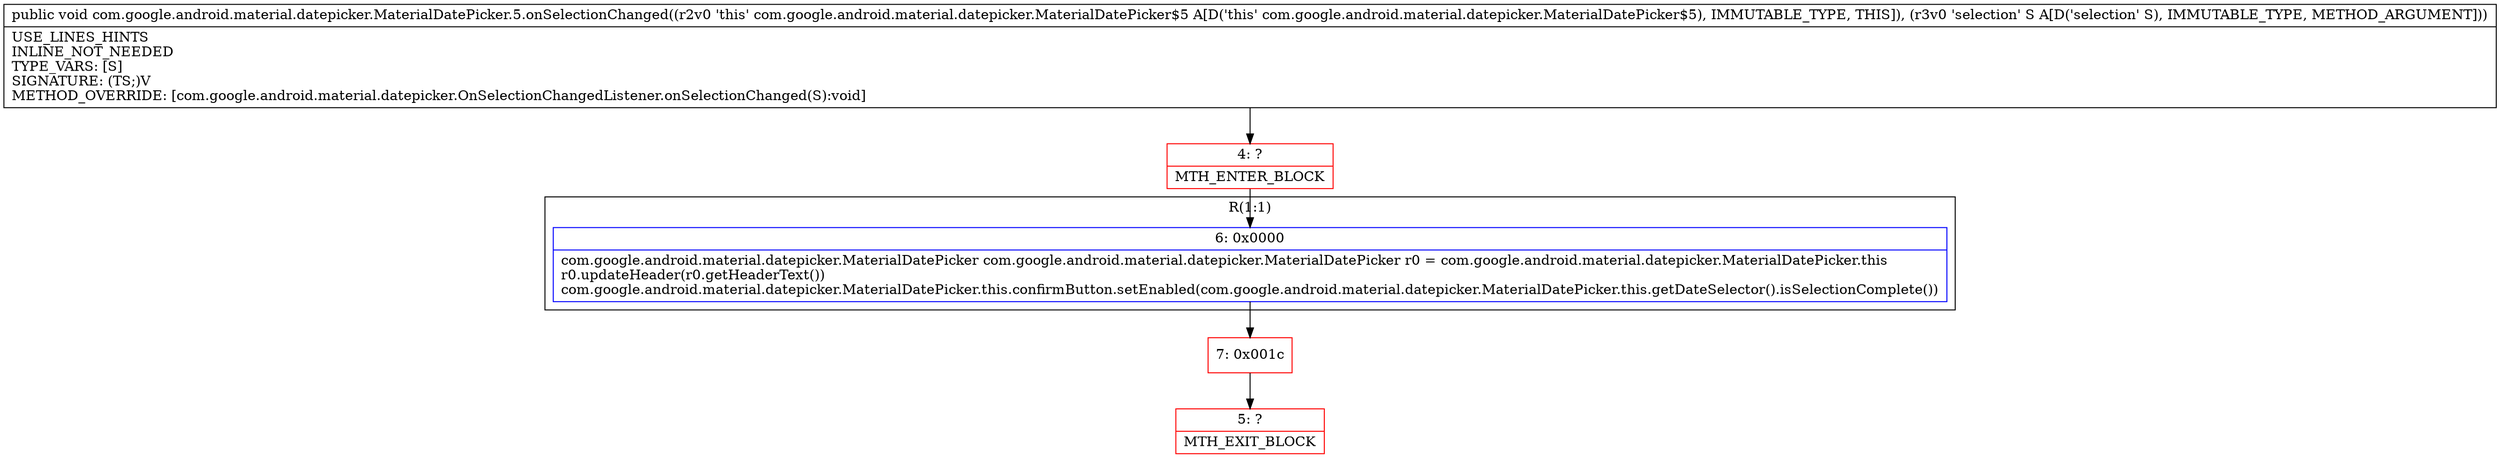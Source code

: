 digraph "CFG forcom.google.android.material.datepicker.MaterialDatePicker.5.onSelectionChanged(Ljava\/lang\/Object;)V" {
subgraph cluster_Region_431399286 {
label = "R(1:1)";
node [shape=record,color=blue];
Node_6 [shape=record,label="{6\:\ 0x0000|com.google.android.material.datepicker.MaterialDatePicker com.google.android.material.datepicker.MaterialDatePicker r0 = com.google.android.material.datepicker.MaterialDatePicker.this\lr0.updateHeader(r0.getHeaderText())\lcom.google.android.material.datepicker.MaterialDatePicker.this.confirmButton.setEnabled(com.google.android.material.datepicker.MaterialDatePicker.this.getDateSelector().isSelectionComplete())\l}"];
}
Node_4 [shape=record,color=red,label="{4\:\ ?|MTH_ENTER_BLOCK\l}"];
Node_7 [shape=record,color=red,label="{7\:\ 0x001c}"];
Node_5 [shape=record,color=red,label="{5\:\ ?|MTH_EXIT_BLOCK\l}"];
MethodNode[shape=record,label="{public void com.google.android.material.datepicker.MaterialDatePicker.5.onSelectionChanged((r2v0 'this' com.google.android.material.datepicker.MaterialDatePicker$5 A[D('this' com.google.android.material.datepicker.MaterialDatePicker$5), IMMUTABLE_TYPE, THIS]), (r3v0 'selection' S A[D('selection' S), IMMUTABLE_TYPE, METHOD_ARGUMENT]))  | USE_LINES_HINTS\lINLINE_NOT_NEEDED\lTYPE_VARS: [S]\lSIGNATURE: (TS;)V\lMETHOD_OVERRIDE: [com.google.android.material.datepicker.OnSelectionChangedListener.onSelectionChanged(S):void]\l}"];
MethodNode -> Node_4;Node_6 -> Node_7;
Node_4 -> Node_6;
Node_7 -> Node_5;
}

